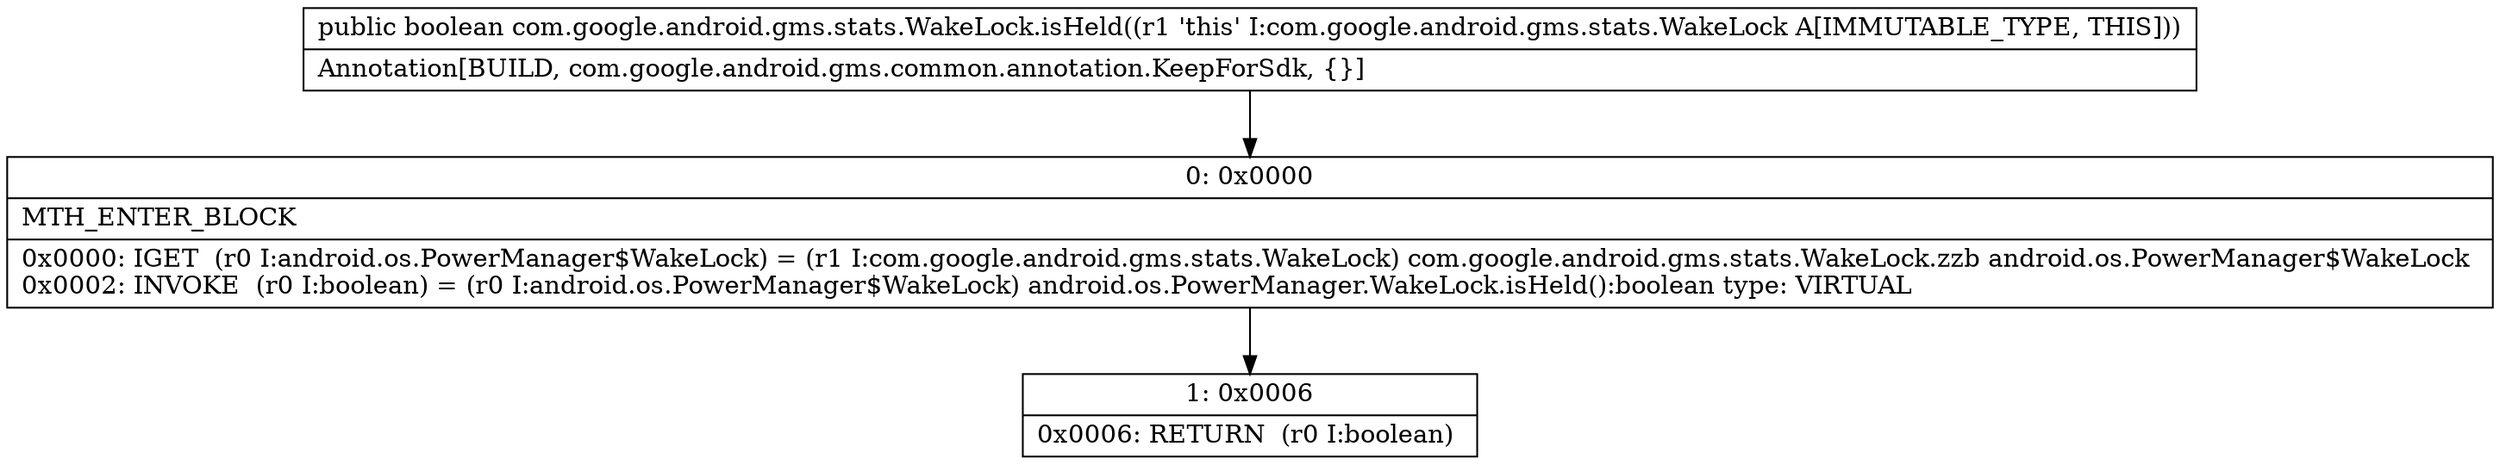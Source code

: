digraph "CFG forcom.google.android.gms.stats.WakeLock.isHeld()Z" {
Node_0 [shape=record,label="{0\:\ 0x0000|MTH_ENTER_BLOCK\l|0x0000: IGET  (r0 I:android.os.PowerManager$WakeLock) = (r1 I:com.google.android.gms.stats.WakeLock) com.google.android.gms.stats.WakeLock.zzb android.os.PowerManager$WakeLock \l0x0002: INVOKE  (r0 I:boolean) = (r0 I:android.os.PowerManager$WakeLock) android.os.PowerManager.WakeLock.isHeld():boolean type: VIRTUAL \l}"];
Node_1 [shape=record,label="{1\:\ 0x0006|0x0006: RETURN  (r0 I:boolean) \l}"];
MethodNode[shape=record,label="{public boolean com.google.android.gms.stats.WakeLock.isHeld((r1 'this' I:com.google.android.gms.stats.WakeLock A[IMMUTABLE_TYPE, THIS]))  | Annotation[BUILD, com.google.android.gms.common.annotation.KeepForSdk, \{\}]\l}"];
MethodNode -> Node_0;
Node_0 -> Node_1;
}

